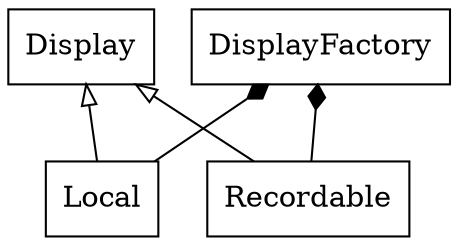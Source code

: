 digraph classes_cc_0 {
 graph [charset="utf-8",rankdir=BT];
 "Display" [label=Display,shape=record];
 "DisplayFactory" [label=DisplayFactory,shape=record];
 "Local" [label=Local,shape=record];
 "Recordable"  [label=Recordable,shape=record];

 "Local" -> "Display" [arrowhead=empty,arrowtail=none];
 "Local" -> "DisplayFactory" [arrowhead=diamond,style=solid];

 "Recordable" -> "Display" [arrowhead=empty,arrowtail=none];
 "Recordable" -> "DisplayFactory" [arrowhead=diamond,style=solid];
}